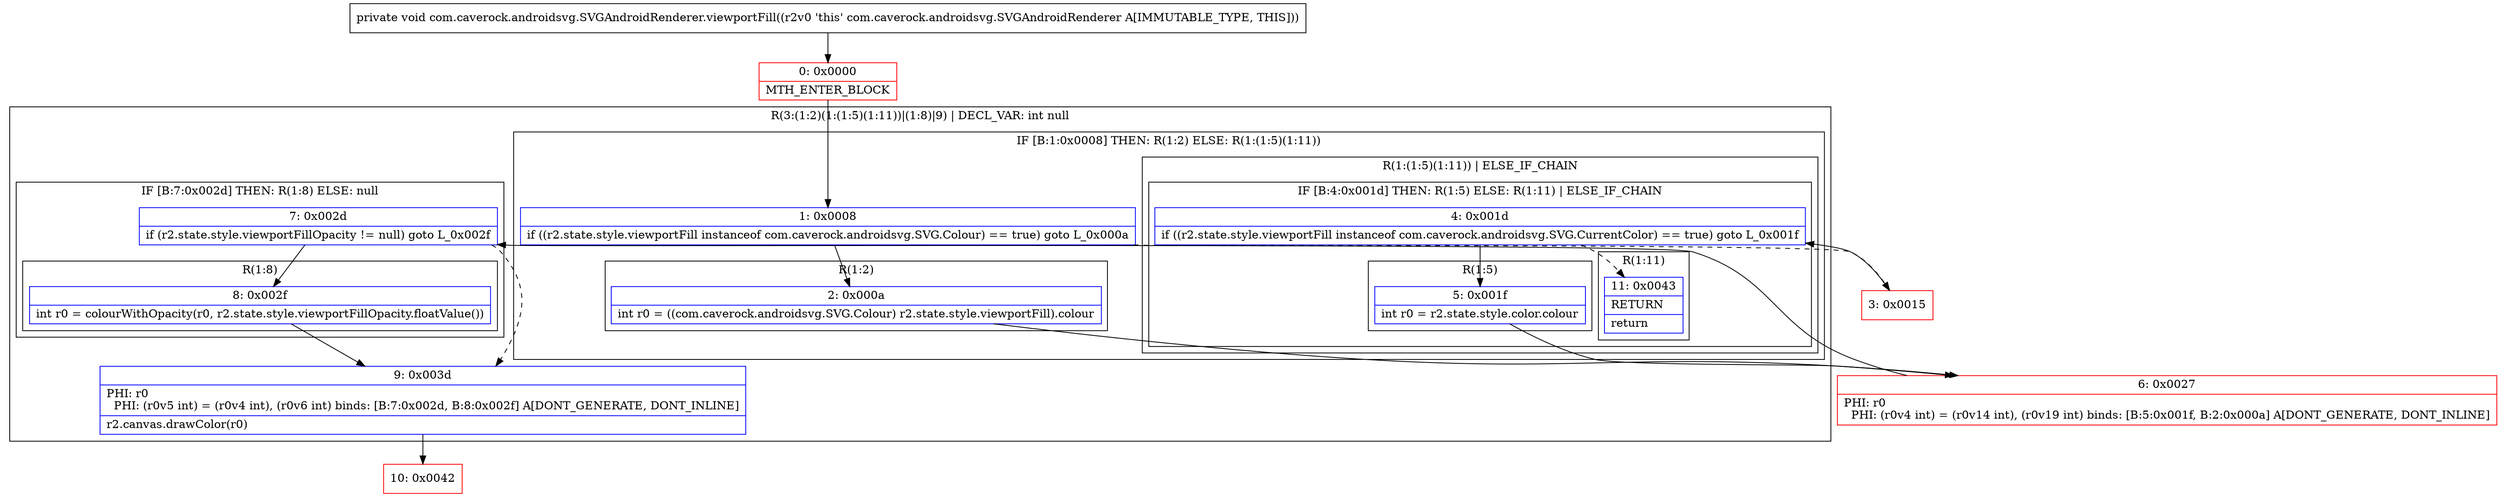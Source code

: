 digraph "CFG forcom.caverock.androidsvg.SVGAndroidRenderer.viewportFill()V" {
subgraph cluster_Region_49454893 {
label = "R(3:(1:2)(1:(1:5)(1:11))|(1:8)|9) | DECL_VAR: int null\l";
node [shape=record,color=blue];
subgraph cluster_IfRegion_1524124353 {
label = "IF [B:1:0x0008] THEN: R(1:2) ELSE: R(1:(1:5)(1:11))";
node [shape=record,color=blue];
Node_1 [shape=record,label="{1\:\ 0x0008|if ((r2.state.style.viewportFill instanceof com.caverock.androidsvg.SVG.Colour) == true) goto L_0x000a\l}"];
subgraph cluster_Region_2068306897 {
label = "R(1:2)";
node [shape=record,color=blue];
Node_2 [shape=record,label="{2\:\ 0x000a|int r0 = ((com.caverock.androidsvg.SVG.Colour) r2.state.style.viewportFill).colour\l}"];
}
subgraph cluster_Region_410876767 {
label = "R(1:(1:5)(1:11)) | ELSE_IF_CHAIN\l";
node [shape=record,color=blue];
subgraph cluster_IfRegion_276059518 {
label = "IF [B:4:0x001d] THEN: R(1:5) ELSE: R(1:11) | ELSE_IF_CHAIN\l";
node [shape=record,color=blue];
Node_4 [shape=record,label="{4\:\ 0x001d|if ((r2.state.style.viewportFill instanceof com.caverock.androidsvg.SVG.CurrentColor) == true) goto L_0x001f\l}"];
subgraph cluster_Region_542910645 {
label = "R(1:5)";
node [shape=record,color=blue];
Node_5 [shape=record,label="{5\:\ 0x001f|int r0 = r2.state.style.color.colour\l}"];
}
subgraph cluster_Region_107592618 {
label = "R(1:11)";
node [shape=record,color=blue];
Node_11 [shape=record,label="{11\:\ 0x0043|RETURN\l|return\l}"];
}
}
}
}
subgraph cluster_IfRegion_520054756 {
label = "IF [B:7:0x002d] THEN: R(1:8) ELSE: null";
node [shape=record,color=blue];
Node_7 [shape=record,label="{7\:\ 0x002d|if (r2.state.style.viewportFillOpacity != null) goto L_0x002f\l}"];
subgraph cluster_Region_687522017 {
label = "R(1:8)";
node [shape=record,color=blue];
Node_8 [shape=record,label="{8\:\ 0x002f|int r0 = colourWithOpacity(r0, r2.state.style.viewportFillOpacity.floatValue())\l}"];
}
}
Node_9 [shape=record,label="{9\:\ 0x003d|PHI: r0 \l  PHI: (r0v5 int) = (r0v4 int), (r0v6 int) binds: [B:7:0x002d, B:8:0x002f] A[DONT_GENERATE, DONT_INLINE]\l|r2.canvas.drawColor(r0)\l}"];
}
Node_0 [shape=record,color=red,label="{0\:\ 0x0000|MTH_ENTER_BLOCK\l}"];
Node_3 [shape=record,color=red,label="{3\:\ 0x0015}"];
Node_6 [shape=record,color=red,label="{6\:\ 0x0027|PHI: r0 \l  PHI: (r0v4 int) = (r0v14 int), (r0v19 int) binds: [B:5:0x001f, B:2:0x000a] A[DONT_GENERATE, DONT_INLINE]\l}"];
Node_10 [shape=record,color=red,label="{10\:\ 0x0042}"];
MethodNode[shape=record,label="{private void com.caverock.androidsvg.SVGAndroidRenderer.viewportFill((r2v0 'this' com.caverock.androidsvg.SVGAndroidRenderer A[IMMUTABLE_TYPE, THIS])) }"];
MethodNode -> Node_0;
Node_1 -> Node_2;
Node_1 -> Node_3[style=dashed];
Node_2 -> Node_6;
Node_4 -> Node_5;
Node_4 -> Node_11[style=dashed];
Node_5 -> Node_6;
Node_7 -> Node_8;
Node_7 -> Node_9[style=dashed];
Node_8 -> Node_9;
Node_9 -> Node_10;
Node_0 -> Node_1;
Node_3 -> Node_4;
Node_6 -> Node_7;
}

